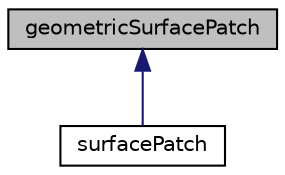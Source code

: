 digraph "geometricSurfacePatch"
{
  bgcolor="transparent";
  edge [fontname="Helvetica",fontsize="10",labelfontname="Helvetica",labelfontsize="10"];
  node [fontname="Helvetica",fontsize="10",shape=record];
  Node1 [label="geometricSurfacePatch",height=0.2,width=0.4,color="black", fillcolor="grey75", style="filled", fontcolor="black"];
  Node1 -> Node2 [dir="back",color="midnightblue",fontsize="10",style="solid",fontname="Helvetica"];
  Node2 [label="surfacePatch",height=0.2,width=0.4,color="black",URL="$a02497.html",tooltip="&#39;Patch&#39; on surface as subset of triSurface. "];
}
